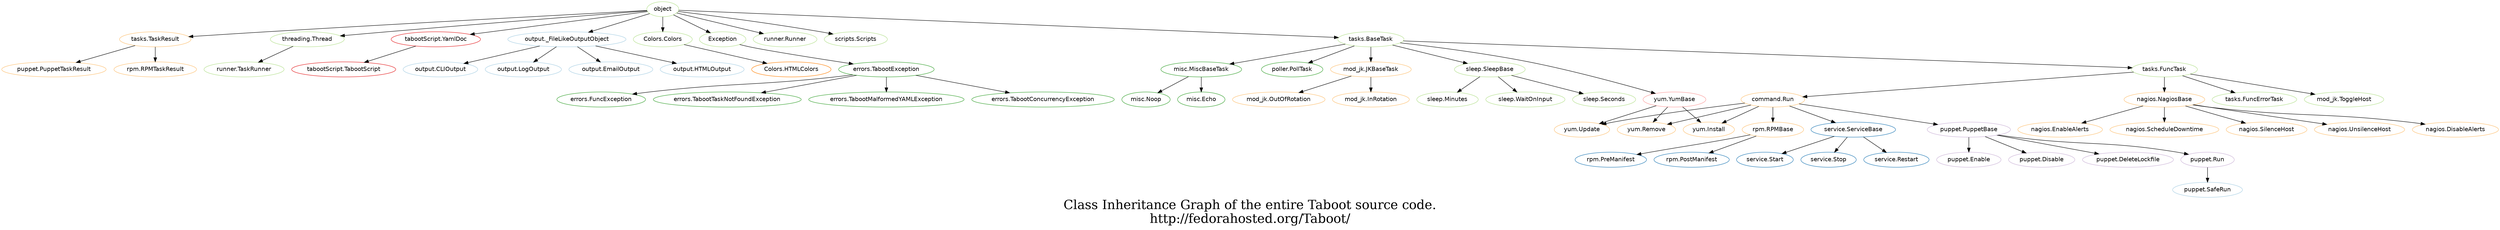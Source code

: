 // Last updated on: 2012-01-12 11:38:12
digraph objectgraph {
	fontsize=30;
	label="Class Inheritance Graph of the entire Taboot source code.\nhttp://fedorahosted.org/Taboot/";
node [fontname=Helvetica];
	node [color="/paired10/7"];
	"tasks.TaskResult"->"puppet.PuppetTaskResult";
	"tasks.TaskResult"->"rpm.RPMTaskResult";
	node [color="/paired10/3"];
	"threading.Thread"->"runner.TaskRunner";
	node [color="/paired10/6"];
	"tabootScript.YamlDoc"->"tabootScript.TabootScript";
	node [color="/paired10/7"];
	"mod_jk.JKBaseTask"->"mod_jk.OutOfRotation";
	"mod_jk.JKBaseTask"->"mod_jk.InRotation";
	node [color="/paired10/7"];
	"nagios.NagiosBase"->"nagios.DisableAlerts";
	"nagios.NagiosBase"->"nagios.EnableAlerts";
	"nagios.NagiosBase"->"nagios.ScheduleDowntime";
	"nagios.NagiosBase"->"nagios.SilenceHost";
	"nagios.NagiosBase"->"nagios.UnsilenceHost";
	node [color="/paired10/1"];
	"output._FileLikeOutputObject"->"output.CLIOutput";
	"output._FileLikeOutputObject"->"output.LogOutput";
	"output._FileLikeOutputObject"->"output.EmailOutput";
	"output._FileLikeOutputObject"->"output.HTMLOutput";
	node [color="/paired10/4"];
	"errors.TabootException"->"errors.FuncException";
	"errors.TabootException"->"errors.TabootTaskNotFoundException";
	"errors.TabootException"->"errors.TabootMalformedYAMLException";
	"errors.TabootException"->"errors.TabootConcurrencyException";
	node [color="/paired10/3"];
	"object"->"Colors.Colors";
	"object"->"Exception";
	"object"->"output._FileLikeOutputObject";
	"object"->"runner.Runner";
	"object"->"threading.Thread";
	"object"->"scripts.Scripts";
	"object"->"tabootScript.YamlDoc";
	"object"->"tasks.BaseTask";
	"object"->"tasks.TaskResult";
	node [color="/paired10/2"];
	"service.ServiceBase"->"service.Start";
	"service.ServiceBase"->"service.Stop";
	"service.ServiceBase"->"service.Restart";
	node [color="/paired10/7"];
	"Exception"->"errors.TabootException";
	node [color="/paired10/9"];
	"puppet.PuppetBase"->"puppet.Run";
	"puppet.PuppetBase"->"puppet.Enable";
	"puppet.PuppetBase"->"puppet.Disable";
	"puppet.PuppetBase"->"puppet.DeleteLockfile";
	node [color="/paired10/3"];
	"sleep.SleepBase"->"sleep.Seconds";
	"sleep.SleepBase"->"sleep.Minutes";
	"sleep.SleepBase"->"sleep.WaitOnInput";
	node [color="/paired10/7"];
	"command.Run"->"yum.Install";
	"command.Run"->"yum.Update";
	"command.Run"->"yum.Remove";
	"command.Run"->"service.ServiceBase";
	"command.Run"->"puppet.PuppetBase";
	"command.Run"->"rpm.RPMBase";
	node [color="/paired10/2"];
	"rpm.RPMBase"->"rpm.PreManifest";
	"rpm.RPMBase"->"rpm.PostManifest";
	node [color="/paired10/8"];
	"Colors.Colors"->"Colors.HTMLColors";
	node [color="/paired10/5"];
	"yum.YumBase"->"yum.Install";
	"yum.YumBase"->"yum.Update";
	"yum.YumBase"->"yum.Remove";
	node [color="/paired10/4"];
	"misc.MiscBaseTask"->"misc.Noop";
	"misc.MiscBaseTask"->"misc.Echo";
	node [color="/paired10/3"];
	"tasks.FuncTask"->"tasks.FuncErrorTask";
	"tasks.FuncTask"->"command.Run";
	"tasks.FuncTask"->"mod_jk.ToggleHost";
	"tasks.FuncTask"->"nagios.NagiosBase";
	node [color="/paired10/4"];
	"tasks.BaseTask"->"tasks.FuncTask";
	"tasks.BaseTask"->"poller.PollTask";
	"tasks.BaseTask"->"yum.YumBase";
	"tasks.BaseTask"->"mod_jk.JKBaseTask";
	"tasks.BaseTask"->"misc.MiscBaseTask";
	"tasks.BaseTask"->"sleep.SleepBase";
	node [color="/paired10/1"];
	"puppet.Run"->"puppet.SafeRun";
}
